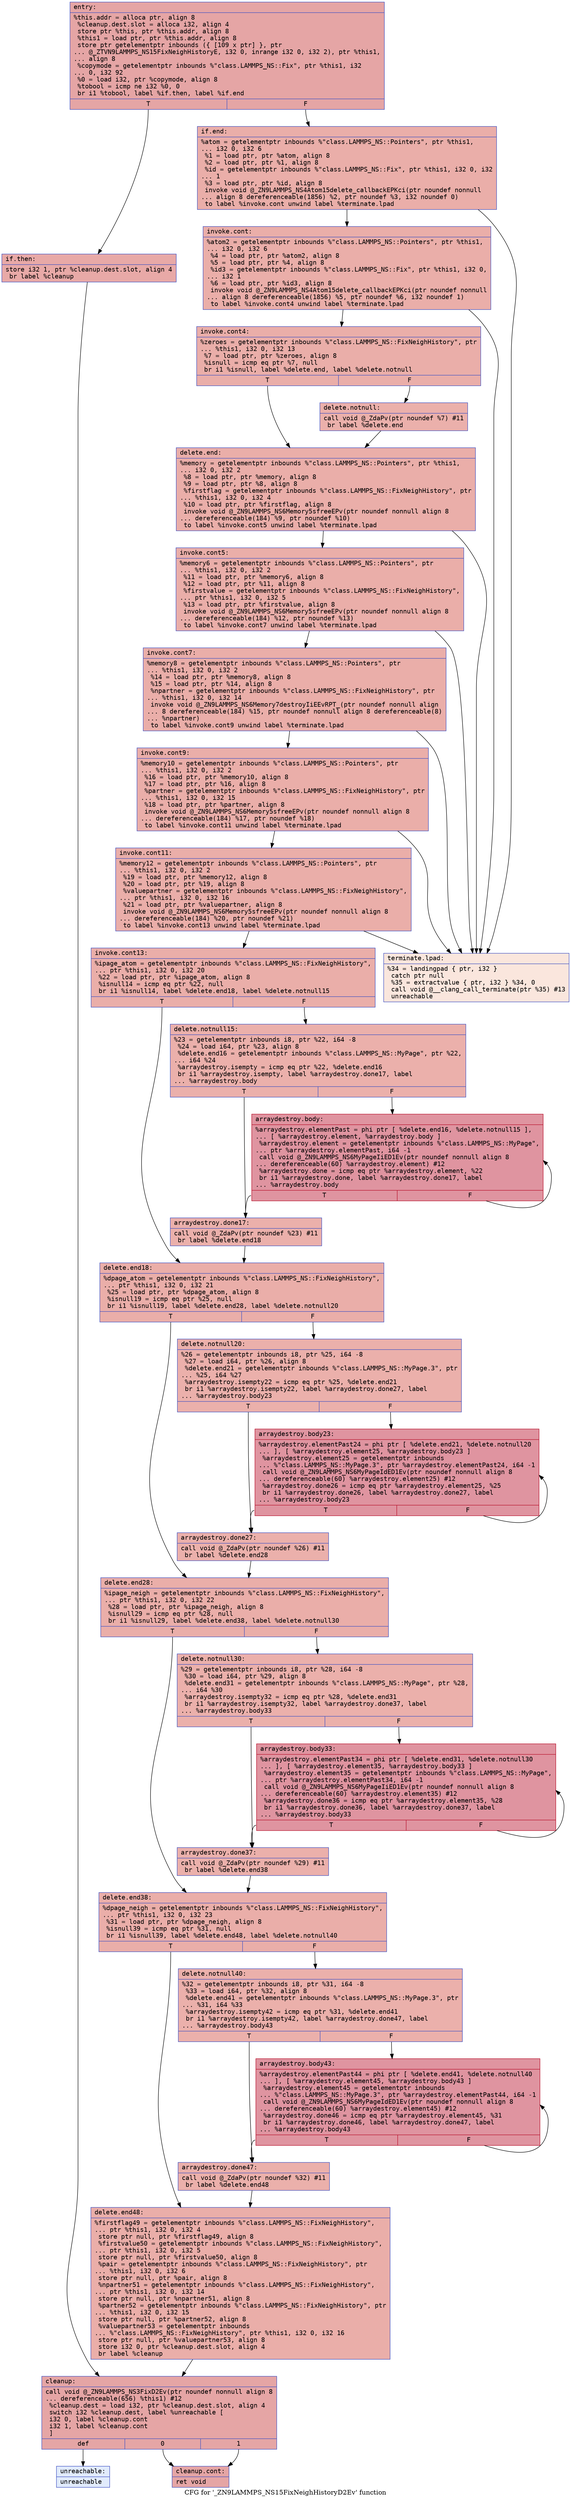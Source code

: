 digraph "CFG for '_ZN9LAMMPS_NS15FixNeighHistoryD2Ev' function" {
	label="CFG for '_ZN9LAMMPS_NS15FixNeighHistoryD2Ev' function";

	Node0x556119ae0090 [shape=record,color="#3d50c3ff", style=filled, fillcolor="#c5333470" fontname="Courier",label="{entry:\l|  %this.addr = alloca ptr, align 8\l  %cleanup.dest.slot = alloca i32, align 4\l  store ptr %this, ptr %this.addr, align 8\l  %this1 = load ptr, ptr %this.addr, align 8\l  store ptr getelementptr inbounds (\{ [109 x ptr] \}, ptr\l... @_ZTVN9LAMMPS_NS15FixNeighHistoryE, i32 0, inrange i32 0, i32 2), ptr %this1,\l... align 8\l  %copymode = getelementptr inbounds %\"class.LAMMPS_NS::Fix\", ptr %this1, i32\l... 0, i32 92\l  %0 = load i32, ptr %copymode, align 8\l  %tobool = icmp ne i32 %0, 0\l  br i1 %tobool, label %if.then, label %if.end\l|{<s0>T|<s1>F}}"];
	Node0x556119ae0090:s0 -> Node0x556119ae04a0[tooltip="entry -> if.then\nProbability 62.50%" ];
	Node0x556119ae0090:s1 -> Node0x556119ae0510[tooltip="entry -> if.end\nProbability 37.50%" ];
	Node0x556119ae04a0 [shape=record,color="#3d50c3ff", style=filled, fillcolor="#ca3b3770" fontname="Courier",label="{if.then:\l|  store i32 1, ptr %cleanup.dest.slot, align 4\l  br label %cleanup\l}"];
	Node0x556119ae04a0 -> Node0x556119ae0700[tooltip="if.then -> cleanup\nProbability 100.00%" ];
	Node0x556119ae0510 [shape=record,color="#3d50c3ff", style=filled, fillcolor="#d0473d70" fontname="Courier",label="{if.end:\l|  %atom = getelementptr inbounds %\"class.LAMMPS_NS::Pointers\", ptr %this1,\l... i32 0, i32 6\l  %1 = load ptr, ptr %atom, align 8\l  %2 = load ptr, ptr %1, align 8\l  %id = getelementptr inbounds %\"class.LAMMPS_NS::Fix\", ptr %this1, i32 0, i32\l... 1\l  %3 = load ptr, ptr %id, align 8\l  invoke void @_ZN9LAMMPS_NS4Atom15delete_callbackEPKci(ptr noundef nonnull\l... align 8 dereferenceable(1856) %2, ptr noundef %3, i32 noundef 0)\l          to label %invoke.cont unwind label %terminate.lpad\l}"];
	Node0x556119ae0510 -> Node0x556119ae0b60[tooltip="if.end -> invoke.cont\nProbability 100.00%" ];
	Node0x556119ae0510 -> Node0x556119ae0d50[tooltip="if.end -> terminate.lpad\nProbability 0.00%" ];
	Node0x556119ae0b60 [shape=record,color="#3d50c3ff", style=filled, fillcolor="#d0473d70" fontname="Courier",label="{invoke.cont:\l|  %atom2 = getelementptr inbounds %\"class.LAMMPS_NS::Pointers\", ptr %this1,\l... i32 0, i32 6\l  %4 = load ptr, ptr %atom2, align 8\l  %5 = load ptr, ptr %4, align 8\l  %id3 = getelementptr inbounds %\"class.LAMMPS_NS::Fix\", ptr %this1, i32 0,\l... i32 1\l  %6 = load ptr, ptr %id3, align 8\l  invoke void @_ZN9LAMMPS_NS4Atom15delete_callbackEPKci(ptr noundef nonnull\l... align 8 dereferenceable(1856) %5, ptr noundef %6, i32 noundef 1)\l          to label %invoke.cont4 unwind label %terminate.lpad\l}"];
	Node0x556119ae0b60 -> Node0x556119ae1340[tooltip="invoke.cont -> invoke.cont4\nProbability 100.00%" ];
	Node0x556119ae0b60 -> Node0x556119ae0d50[tooltip="invoke.cont -> terminate.lpad\nProbability 0.00%" ];
	Node0x556119ae1340 [shape=record,color="#3d50c3ff", style=filled, fillcolor="#d0473d70" fontname="Courier",label="{invoke.cont4:\l|  %zeroes = getelementptr inbounds %\"class.LAMMPS_NS::FixNeighHistory\", ptr\l... %this1, i32 0, i32 13\l  %7 = load ptr, ptr %zeroes, align 8\l  %isnull = icmp eq ptr %7, null\l  br i1 %isnull, label %delete.end, label %delete.notnull\l|{<s0>T|<s1>F}}"];
	Node0x556119ae1340:s0 -> Node0x556119ae1780[tooltip="invoke.cont4 -> delete.end\nProbability 37.50%" ];
	Node0x556119ae1340:s1 -> Node0x556119ae17d0[tooltip="invoke.cont4 -> delete.notnull\nProbability 62.50%" ];
	Node0x556119ae17d0 [shape=record,color="#3d50c3ff", style=filled, fillcolor="#d24b4070" fontname="Courier",label="{delete.notnull:\l|  call void @_ZdaPv(ptr noundef %7) #11\l  br label %delete.end\l}"];
	Node0x556119ae17d0 -> Node0x556119ae1780[tooltip="delete.notnull -> delete.end\nProbability 100.00%" ];
	Node0x556119ae1780 [shape=record,color="#3d50c3ff", style=filled, fillcolor="#d0473d70" fontname="Courier",label="{delete.end:\l|  %memory = getelementptr inbounds %\"class.LAMMPS_NS::Pointers\", ptr %this1,\l... i32 0, i32 2\l  %8 = load ptr, ptr %memory, align 8\l  %9 = load ptr, ptr %8, align 8\l  %firstflag = getelementptr inbounds %\"class.LAMMPS_NS::FixNeighHistory\", ptr\l... %this1, i32 0, i32 4\l  %10 = load ptr, ptr %firstflag, align 8\l  invoke void @_ZN9LAMMPS_NS6Memory5sfreeEPv(ptr noundef nonnull align 8\l... dereferenceable(184) %9, ptr noundef %10)\l          to label %invoke.cont5 unwind label %terminate.lpad\l}"];
	Node0x556119ae1780 -> Node0x556119ae1ee0[tooltip="delete.end -> invoke.cont5\nProbability 100.00%" ];
	Node0x556119ae1780 -> Node0x556119ae0d50[tooltip="delete.end -> terminate.lpad\nProbability 0.00%" ];
	Node0x556119ae1ee0 [shape=record,color="#3d50c3ff", style=filled, fillcolor="#d0473d70" fontname="Courier",label="{invoke.cont5:\l|  %memory6 = getelementptr inbounds %\"class.LAMMPS_NS::Pointers\", ptr\l... %this1, i32 0, i32 2\l  %11 = load ptr, ptr %memory6, align 8\l  %12 = load ptr, ptr %11, align 8\l  %firstvalue = getelementptr inbounds %\"class.LAMMPS_NS::FixNeighHistory\",\l... ptr %this1, i32 0, i32 5\l  %13 = load ptr, ptr %firstvalue, align 8\l  invoke void @_ZN9LAMMPS_NS6Memory5sfreeEPv(ptr noundef nonnull align 8\l... dereferenceable(184) %12, ptr noundef %13)\l          to label %invoke.cont7 unwind label %terminate.lpad\l}"];
	Node0x556119ae1ee0 -> Node0x556119ae26d0[tooltip="invoke.cont5 -> invoke.cont7\nProbability 100.00%" ];
	Node0x556119ae1ee0 -> Node0x556119ae0d50[tooltip="invoke.cont5 -> terminate.lpad\nProbability 0.00%" ];
	Node0x556119ae26d0 [shape=record,color="#3d50c3ff", style=filled, fillcolor="#d0473d70" fontname="Courier",label="{invoke.cont7:\l|  %memory8 = getelementptr inbounds %\"class.LAMMPS_NS::Pointers\", ptr\l... %this1, i32 0, i32 2\l  %14 = load ptr, ptr %memory8, align 8\l  %15 = load ptr, ptr %14, align 8\l  %npartner = getelementptr inbounds %\"class.LAMMPS_NS::FixNeighHistory\", ptr\l... %this1, i32 0, i32 14\l  invoke void @_ZN9LAMMPS_NS6Memory7destroyIiEEvRPT_(ptr noundef nonnull align\l... 8 dereferenceable(184) %15, ptr noundef nonnull align 8 dereferenceable(8)\l... %npartner)\l          to label %invoke.cont9 unwind label %terminate.lpad\l}"];
	Node0x556119ae26d0 -> Node0x556119ae2b50[tooltip="invoke.cont7 -> invoke.cont9\nProbability 100.00%" ];
	Node0x556119ae26d0 -> Node0x556119ae0d50[tooltip="invoke.cont7 -> terminate.lpad\nProbability 0.00%" ];
	Node0x556119ae2b50 [shape=record,color="#3d50c3ff", style=filled, fillcolor="#d0473d70" fontname="Courier",label="{invoke.cont9:\l|  %memory10 = getelementptr inbounds %\"class.LAMMPS_NS::Pointers\", ptr\l... %this1, i32 0, i32 2\l  %16 = load ptr, ptr %memory10, align 8\l  %17 = load ptr, ptr %16, align 8\l  %partner = getelementptr inbounds %\"class.LAMMPS_NS::FixNeighHistory\", ptr\l... %this1, i32 0, i32 15\l  %18 = load ptr, ptr %partner, align 8\l  invoke void @_ZN9LAMMPS_NS6Memory5sfreeEPv(ptr noundef nonnull align 8\l... dereferenceable(184) %17, ptr noundef %18)\l          to label %invoke.cont11 unwind label %terminate.lpad\l}"];
	Node0x556119ae2b50 -> Node0x556119ae3180[tooltip="invoke.cont9 -> invoke.cont11\nProbability 100.00%" ];
	Node0x556119ae2b50 -> Node0x556119ae0d50[tooltip="invoke.cont9 -> terminate.lpad\nProbability 0.00%" ];
	Node0x556119ae3180 [shape=record,color="#3d50c3ff", style=filled, fillcolor="#d0473d70" fontname="Courier",label="{invoke.cont11:\l|  %memory12 = getelementptr inbounds %\"class.LAMMPS_NS::Pointers\", ptr\l... %this1, i32 0, i32 2\l  %19 = load ptr, ptr %memory12, align 8\l  %20 = load ptr, ptr %19, align 8\l  %valuepartner = getelementptr inbounds %\"class.LAMMPS_NS::FixNeighHistory\",\l... ptr %this1, i32 0, i32 16\l  %21 = load ptr, ptr %valuepartner, align 8\l  invoke void @_ZN9LAMMPS_NS6Memory5sfreeEPv(ptr noundef nonnull align 8\l... dereferenceable(184) %20, ptr noundef %21)\l          to label %invoke.cont13 unwind label %terminate.lpad\l}"];
	Node0x556119ae3180 -> Node0x556119ae36d0[tooltip="invoke.cont11 -> invoke.cont13\nProbability 100.00%" ];
	Node0x556119ae3180 -> Node0x556119ae0d50[tooltip="invoke.cont11 -> terminate.lpad\nProbability 0.00%" ];
	Node0x556119ae36d0 [shape=record,color="#3d50c3ff", style=filled, fillcolor="#d0473d70" fontname="Courier",label="{invoke.cont13:\l|  %ipage_atom = getelementptr inbounds %\"class.LAMMPS_NS::FixNeighHistory\",\l... ptr %this1, i32 0, i32 20\l  %22 = load ptr, ptr %ipage_atom, align 8\l  %isnull14 = icmp eq ptr %22, null\l  br i1 %isnull14, label %delete.end18, label %delete.notnull15\l|{<s0>T|<s1>F}}"];
	Node0x556119ae36d0:s0 -> Node0x556119ae3aa0[tooltip="invoke.cont13 -> delete.end18\nProbability 37.50%" ];
	Node0x556119ae36d0:s1 -> Node0x556119ae3b50[tooltip="invoke.cont13 -> delete.notnull15\nProbability 62.50%" ];
	Node0x556119ae3b50 [shape=record,color="#3d50c3ff", style=filled, fillcolor="#d24b4070" fontname="Courier",label="{delete.notnull15:\l|  %23 = getelementptr inbounds i8, ptr %22, i64 -8\l  %24 = load i64, ptr %23, align 8\l  %delete.end16 = getelementptr inbounds %\"class.LAMMPS_NS::MyPage\", ptr %22,\l... i64 %24\l  %arraydestroy.isempty = icmp eq ptr %22, %delete.end16\l  br i1 %arraydestroy.isempty, label %arraydestroy.done17, label\l... %arraydestroy.body\l|{<s0>T|<s1>F}}"];
	Node0x556119ae3b50:s0 -> Node0x556119ae4050[tooltip="delete.notnull15 -> arraydestroy.done17\nProbability 37.50%" ];
	Node0x556119ae3b50:s1 -> Node0x556119ae40a0[tooltip="delete.notnull15 -> arraydestroy.body\nProbability 62.50%" ];
	Node0x556119ae40a0 [shape=record,color="#b70d28ff", style=filled, fillcolor="#b70d2870" fontname="Courier",label="{arraydestroy.body:\l|  %arraydestroy.elementPast = phi ptr [ %delete.end16, %delete.notnull15 ],\l... [ %arraydestroy.element, %arraydestroy.body ]\l  %arraydestroy.element = getelementptr inbounds %\"class.LAMMPS_NS::MyPage\",\l... ptr %arraydestroy.elementPast, i64 -1\l  call void @_ZN9LAMMPS_NS6MyPageIiED1Ev(ptr noundef nonnull align 8\l... dereferenceable(60) %arraydestroy.element) #12\l  %arraydestroy.done = icmp eq ptr %arraydestroy.element, %22\l  br i1 %arraydestroy.done, label %arraydestroy.done17, label\l... %arraydestroy.body\l|{<s0>T|<s1>F}}"];
	Node0x556119ae40a0:s0 -> Node0x556119ae4050[tooltip="arraydestroy.body -> arraydestroy.done17\nProbability 3.12%" ];
	Node0x556119ae40a0:s1 -> Node0x556119ae40a0[tooltip="arraydestroy.body -> arraydestroy.body\nProbability 96.88%" ];
	Node0x556119ae4050 [shape=record,color="#3d50c3ff", style=filled, fillcolor="#d24b4070" fontname="Courier",label="{arraydestroy.done17:\l|  call void @_ZdaPv(ptr noundef %23) #11\l  br label %delete.end18\l}"];
	Node0x556119ae4050 -> Node0x556119ae3aa0[tooltip="arraydestroy.done17 -> delete.end18\nProbability 100.00%" ];
	Node0x556119ae3aa0 [shape=record,color="#3d50c3ff", style=filled, fillcolor="#d0473d70" fontname="Courier",label="{delete.end18:\l|  %dpage_atom = getelementptr inbounds %\"class.LAMMPS_NS::FixNeighHistory\",\l... ptr %this1, i32 0, i32 21\l  %25 = load ptr, ptr %dpage_atom, align 8\l  %isnull19 = icmp eq ptr %25, null\l  br i1 %isnull19, label %delete.end28, label %delete.notnull20\l|{<s0>T|<s1>F}}"];
	Node0x556119ae3aa0:s0 -> Node0x556119ae50d0[tooltip="delete.end18 -> delete.end28\nProbability 37.50%" ];
	Node0x556119ae3aa0:s1 -> Node0x556119ae5120[tooltip="delete.end18 -> delete.notnull20\nProbability 62.50%" ];
	Node0x556119ae5120 [shape=record,color="#3d50c3ff", style=filled, fillcolor="#d24b4070" fontname="Courier",label="{delete.notnull20:\l|  %26 = getelementptr inbounds i8, ptr %25, i64 -8\l  %27 = load i64, ptr %26, align 8\l  %delete.end21 = getelementptr inbounds %\"class.LAMMPS_NS::MyPage.3\", ptr\l... %25, i64 %27\l  %arraydestroy.isempty22 = icmp eq ptr %25, %delete.end21\l  br i1 %arraydestroy.isempty22, label %arraydestroy.done27, label\l... %arraydestroy.body23\l|{<s0>T|<s1>F}}"];
	Node0x556119ae5120:s0 -> Node0x556119ae5590[tooltip="delete.notnull20 -> arraydestroy.done27\nProbability 37.50%" ];
	Node0x556119ae5120:s1 -> Node0x556119ae55e0[tooltip="delete.notnull20 -> arraydestroy.body23\nProbability 62.50%" ];
	Node0x556119ae55e0 [shape=record,color="#b70d28ff", style=filled, fillcolor="#b70d2870" fontname="Courier",label="{arraydestroy.body23:\l|  %arraydestroy.elementPast24 = phi ptr [ %delete.end21, %delete.notnull20\l... ], [ %arraydestroy.element25, %arraydestroy.body23 ]\l  %arraydestroy.element25 = getelementptr inbounds\l... %\"class.LAMMPS_NS::MyPage.3\", ptr %arraydestroy.elementPast24, i64 -1\l  call void @_ZN9LAMMPS_NS6MyPageIdED1Ev(ptr noundef nonnull align 8\l... dereferenceable(60) %arraydestroy.element25) #12\l  %arraydestroy.done26 = icmp eq ptr %arraydestroy.element25, %25\l  br i1 %arraydestroy.done26, label %arraydestroy.done27, label\l... %arraydestroy.body23\l|{<s0>T|<s1>F}}"];
	Node0x556119ae55e0:s0 -> Node0x556119ae5590[tooltip="arraydestroy.body23 -> arraydestroy.done27\nProbability 3.12%" ];
	Node0x556119ae55e0:s1 -> Node0x556119ae55e0[tooltip="arraydestroy.body23 -> arraydestroy.body23\nProbability 96.88%" ];
	Node0x556119ae5590 [shape=record,color="#3d50c3ff", style=filled, fillcolor="#d24b4070" fontname="Courier",label="{arraydestroy.done27:\l|  call void @_ZdaPv(ptr noundef %26) #11\l  br label %delete.end28\l}"];
	Node0x556119ae5590 -> Node0x556119ae50d0[tooltip="arraydestroy.done27 -> delete.end28\nProbability 100.00%" ];
	Node0x556119ae50d0 [shape=record,color="#3d50c3ff", style=filled, fillcolor="#d0473d70" fontname="Courier",label="{delete.end28:\l|  %ipage_neigh = getelementptr inbounds %\"class.LAMMPS_NS::FixNeighHistory\",\l... ptr %this1, i32 0, i32 22\l  %28 = load ptr, ptr %ipage_neigh, align 8\l  %isnull29 = icmp eq ptr %28, null\l  br i1 %isnull29, label %delete.end38, label %delete.notnull30\l|{<s0>T|<s1>F}}"];
	Node0x556119ae50d0:s0 -> Node0x556119ae5fb0[tooltip="delete.end28 -> delete.end38\nProbability 37.50%" ];
	Node0x556119ae50d0:s1 -> Node0x556119ae6000[tooltip="delete.end28 -> delete.notnull30\nProbability 62.50%" ];
	Node0x556119ae6000 [shape=record,color="#3d50c3ff", style=filled, fillcolor="#d24b4070" fontname="Courier",label="{delete.notnull30:\l|  %29 = getelementptr inbounds i8, ptr %28, i64 -8\l  %30 = load i64, ptr %29, align 8\l  %delete.end31 = getelementptr inbounds %\"class.LAMMPS_NS::MyPage\", ptr %28,\l... i64 %30\l  %arraydestroy.isempty32 = icmp eq ptr %28, %delete.end31\l  br i1 %arraydestroy.isempty32, label %arraydestroy.done37, label\l... %arraydestroy.body33\l|{<s0>T|<s1>F}}"];
	Node0x556119ae6000:s0 -> Node0x556119ae6470[tooltip="delete.notnull30 -> arraydestroy.done37\nProbability 37.50%" ];
	Node0x556119ae6000:s1 -> Node0x556119ae64c0[tooltip="delete.notnull30 -> arraydestroy.body33\nProbability 62.50%" ];
	Node0x556119ae64c0 [shape=record,color="#b70d28ff", style=filled, fillcolor="#b70d2870" fontname="Courier",label="{arraydestroy.body33:\l|  %arraydestroy.elementPast34 = phi ptr [ %delete.end31, %delete.notnull30\l... ], [ %arraydestroy.element35, %arraydestroy.body33 ]\l  %arraydestroy.element35 = getelementptr inbounds %\"class.LAMMPS_NS::MyPage\",\l... ptr %arraydestroy.elementPast34, i64 -1\l  call void @_ZN9LAMMPS_NS6MyPageIiED1Ev(ptr noundef nonnull align 8\l... dereferenceable(60) %arraydestroy.element35) #12\l  %arraydestroy.done36 = icmp eq ptr %arraydestroy.element35, %28\l  br i1 %arraydestroy.done36, label %arraydestroy.done37, label\l... %arraydestroy.body33\l|{<s0>T|<s1>F}}"];
	Node0x556119ae64c0:s0 -> Node0x556119ae6470[tooltip="arraydestroy.body33 -> arraydestroy.done37\nProbability 3.12%" ];
	Node0x556119ae64c0:s1 -> Node0x556119ae64c0[tooltip="arraydestroy.body33 -> arraydestroy.body33\nProbability 96.88%" ];
	Node0x556119ae6470 [shape=record,color="#3d50c3ff", style=filled, fillcolor="#d24b4070" fontname="Courier",label="{arraydestroy.done37:\l|  call void @_ZdaPv(ptr noundef %29) #11\l  br label %delete.end38\l}"];
	Node0x556119ae6470 -> Node0x556119ae5fb0[tooltip="arraydestroy.done37 -> delete.end38\nProbability 100.00%" ];
	Node0x556119ae5fb0 [shape=record,color="#3d50c3ff", style=filled, fillcolor="#d0473d70" fontname="Courier",label="{delete.end38:\l|  %dpage_neigh = getelementptr inbounds %\"class.LAMMPS_NS::FixNeighHistory\",\l... ptr %this1, i32 0, i32 23\l  %31 = load ptr, ptr %dpage_neigh, align 8\l  %isnull39 = icmp eq ptr %31, null\l  br i1 %isnull39, label %delete.end48, label %delete.notnull40\l|{<s0>T|<s1>F}}"];
	Node0x556119ae5fb0:s0 -> Node0x556119ae6e20[tooltip="delete.end38 -> delete.end48\nProbability 37.50%" ];
	Node0x556119ae5fb0:s1 -> Node0x556119ae6e70[tooltip="delete.end38 -> delete.notnull40\nProbability 62.50%" ];
	Node0x556119ae6e70 [shape=record,color="#3d50c3ff", style=filled, fillcolor="#d24b4070" fontname="Courier",label="{delete.notnull40:\l|  %32 = getelementptr inbounds i8, ptr %31, i64 -8\l  %33 = load i64, ptr %32, align 8\l  %delete.end41 = getelementptr inbounds %\"class.LAMMPS_NS::MyPage.3\", ptr\l... %31, i64 %33\l  %arraydestroy.isempty42 = icmp eq ptr %31, %delete.end41\l  br i1 %arraydestroy.isempty42, label %arraydestroy.done47, label\l... %arraydestroy.body43\l|{<s0>T|<s1>F}}"];
	Node0x556119ae6e70:s0 -> Node0x556119ae72e0[tooltip="delete.notnull40 -> arraydestroy.done47\nProbability 37.50%" ];
	Node0x556119ae6e70:s1 -> Node0x556119ae7330[tooltip="delete.notnull40 -> arraydestroy.body43\nProbability 62.50%" ];
	Node0x556119ae7330 [shape=record,color="#b70d28ff", style=filled, fillcolor="#b70d2870" fontname="Courier",label="{arraydestroy.body43:\l|  %arraydestroy.elementPast44 = phi ptr [ %delete.end41, %delete.notnull40\l... ], [ %arraydestroy.element45, %arraydestroy.body43 ]\l  %arraydestroy.element45 = getelementptr inbounds\l... %\"class.LAMMPS_NS::MyPage.3\", ptr %arraydestroy.elementPast44, i64 -1\l  call void @_ZN9LAMMPS_NS6MyPageIdED1Ev(ptr noundef nonnull align 8\l... dereferenceable(60) %arraydestroy.element45) #12\l  %arraydestroy.done46 = icmp eq ptr %arraydestroy.element45, %31\l  br i1 %arraydestroy.done46, label %arraydestroy.done47, label\l... %arraydestroy.body43\l|{<s0>T|<s1>F}}"];
	Node0x556119ae7330:s0 -> Node0x556119ae72e0[tooltip="arraydestroy.body43 -> arraydestroy.done47\nProbability 3.12%" ];
	Node0x556119ae7330:s1 -> Node0x556119ae7330[tooltip="arraydestroy.body43 -> arraydestroy.body43\nProbability 96.88%" ];
	Node0x556119ae72e0 [shape=record,color="#3d50c3ff", style=filled, fillcolor="#d24b4070" fontname="Courier",label="{arraydestroy.done47:\l|  call void @_ZdaPv(ptr noundef %32) #11\l  br label %delete.end48\l}"];
	Node0x556119ae72e0 -> Node0x556119ae6e20[tooltip="arraydestroy.done47 -> delete.end48\nProbability 100.00%" ];
	Node0x556119ae6e20 [shape=record,color="#3d50c3ff", style=filled, fillcolor="#d0473d70" fontname="Courier",label="{delete.end48:\l|  %firstflag49 = getelementptr inbounds %\"class.LAMMPS_NS::FixNeighHistory\",\l... ptr %this1, i32 0, i32 4\l  store ptr null, ptr %firstflag49, align 8\l  %firstvalue50 = getelementptr inbounds %\"class.LAMMPS_NS::FixNeighHistory\",\l... ptr %this1, i32 0, i32 5\l  store ptr null, ptr %firstvalue50, align 8\l  %pair = getelementptr inbounds %\"class.LAMMPS_NS::FixNeighHistory\", ptr\l... %this1, i32 0, i32 6\l  store ptr null, ptr %pair, align 8\l  %npartner51 = getelementptr inbounds %\"class.LAMMPS_NS::FixNeighHistory\",\l... ptr %this1, i32 0, i32 14\l  store ptr null, ptr %npartner51, align 8\l  %partner52 = getelementptr inbounds %\"class.LAMMPS_NS::FixNeighHistory\", ptr\l... %this1, i32 0, i32 15\l  store ptr null, ptr %partner52, align 8\l  %valuepartner53 = getelementptr inbounds\l... %\"class.LAMMPS_NS::FixNeighHistory\", ptr %this1, i32 0, i32 16\l  store ptr null, ptr %valuepartner53, align 8\l  store i32 0, ptr %cleanup.dest.slot, align 4\l  br label %cleanup\l}"];
	Node0x556119ae6e20 -> Node0x556119ae0700[tooltip="delete.end48 -> cleanup\nProbability 100.00%" ];
	Node0x556119ae0700 [shape=record,color="#3d50c3ff", style=filled, fillcolor="#c5333470" fontname="Courier",label="{cleanup:\l|  call void @_ZN9LAMMPS_NS3FixD2Ev(ptr noundef nonnull align 8\l... dereferenceable(656) %this1) #12\l  %cleanup.dest = load i32, ptr %cleanup.dest.slot, align 4\l  switch i32 %cleanup.dest, label %unreachable [\l    i32 0, label %cleanup.cont\l    i32 1, label %cleanup.cont\l  ]\l|{<s0>def|<s1>0|<s2>1}}"];
	Node0x556119ae0700:s0 -> Node0x556119ae85f0[tooltip="cleanup -> unreachable\nProbability 0.00%" ];
	Node0x556119ae0700:s1 -> Node0x556119ae8640[tooltip="cleanup -> cleanup.cont\nProbability 100.00%" ];
	Node0x556119ae0700:s2 -> Node0x556119ae8640[tooltip="cleanup -> cleanup.cont\nProbability 100.00%" ];
	Node0x556119ae8640 [shape=record,color="#3d50c3ff", style=filled, fillcolor="#c5333470" fontname="Courier",label="{cleanup.cont:\l|  ret void\l}"];
	Node0x556119ae0d50 [shape=record,color="#3d50c3ff", style=filled, fillcolor="#f3c7b170" fontname="Courier",label="{terminate.lpad:\l|  %34 = landingpad \{ ptr, i32 \}\l          catch ptr null\l  %35 = extractvalue \{ ptr, i32 \} %34, 0\l  call void @__clang_call_terminate(ptr %35) #13\l  unreachable\l}"];
	Node0x556119ae85f0 [shape=record,color="#3d50c3ff", style=filled, fillcolor="#bbd1f870" fontname="Courier",label="{unreachable:\l|  unreachable\l}"];
}
